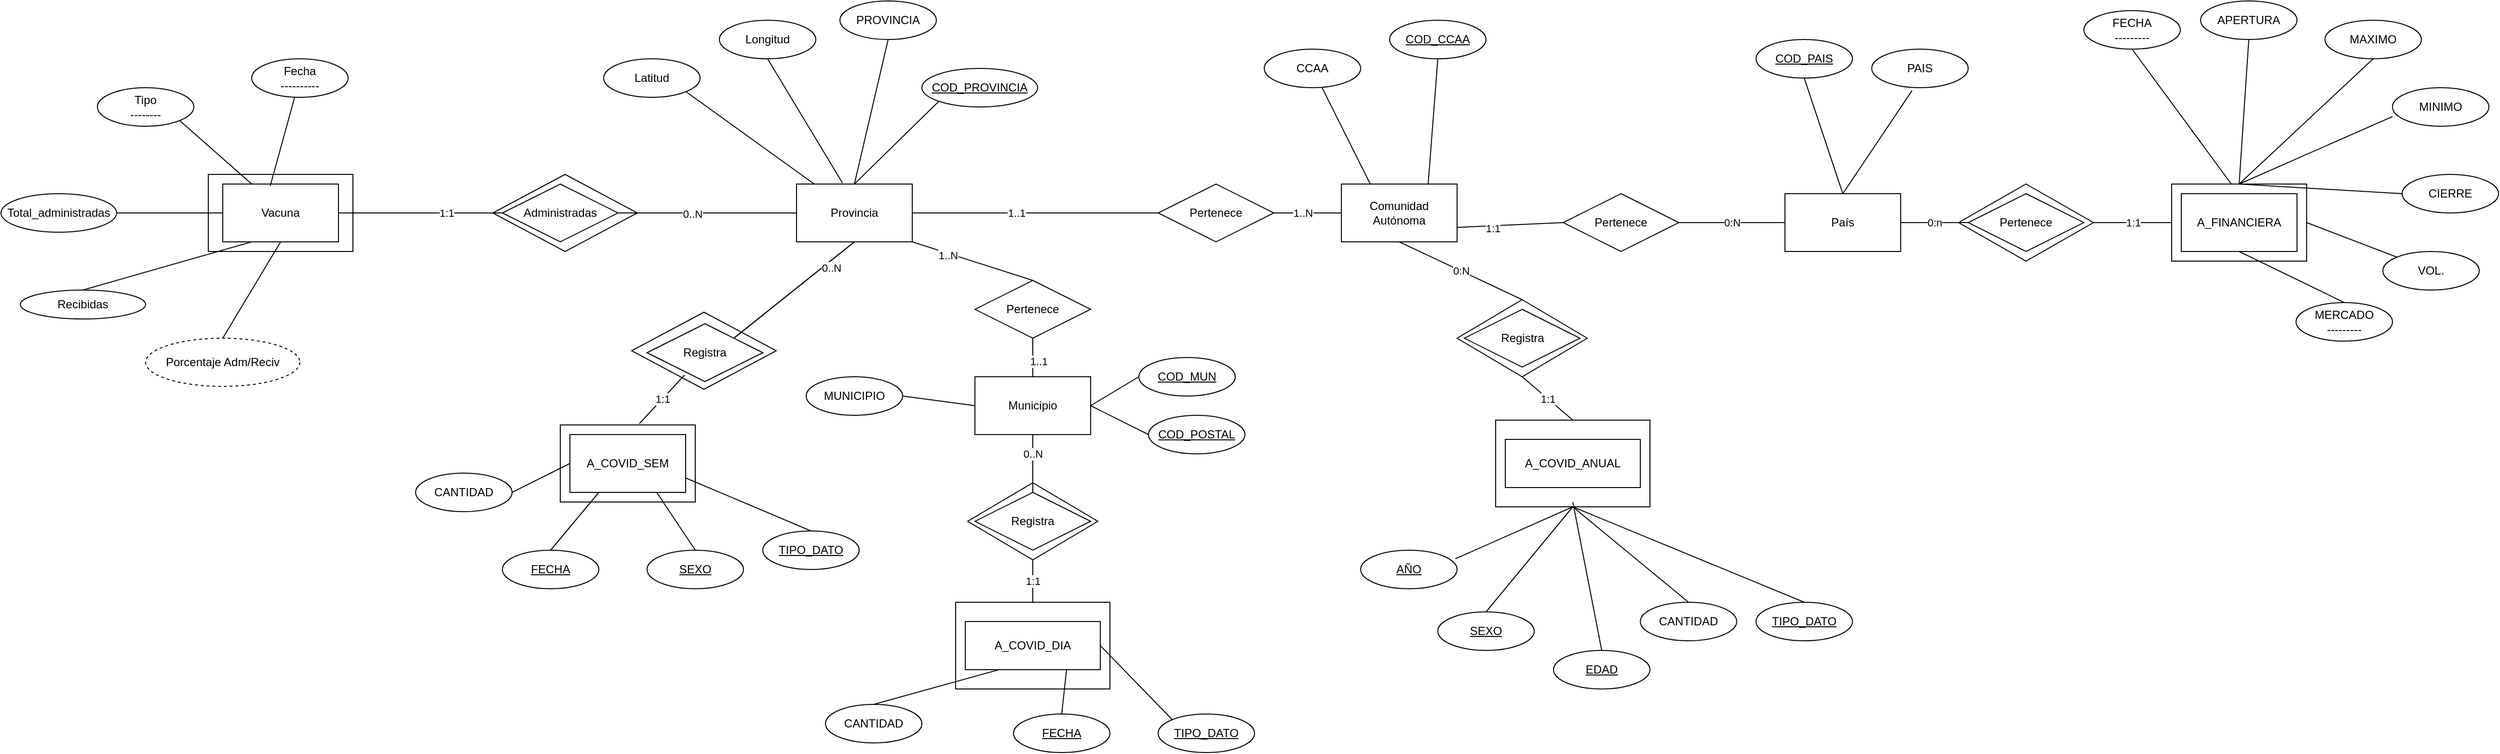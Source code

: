<mxfile version="20.1.1" type="github">
  <diagram id="R2lEEEUBdFMjLlhIrx00" name="Page-1">
    <mxGraphModel dx="31673" dy="867" grid="1" gridSize="10" guides="1" tooltips="1" connect="1" arrows="1" fold="1" page="1" pageScale="1" pageWidth="30000" pageHeight="30000" math="0" shadow="0" extFonts="Permanent Marker^https://fonts.googleapis.com/css?family=Permanent+Marker">
      <root>
        <mxCell id="0" />
        <mxCell id="1" parent="0" />
        <mxCell id="WC3nb_fLQRRQX0mhQ0Qm-45" value="" style="rhombus;whiteSpace=wrap;html=1;" parent="1" vertex="1">
          <mxGeometry x="-6" y="523" width="150" height="80" as="geometry" />
        </mxCell>
        <mxCell id="WC3nb_fLQRRQX0mhQ0Qm-42" value="" style="rhombus;whiteSpace=wrap;html=1;" parent="1" vertex="1">
          <mxGeometry x="342.5" y="700" width="135" height="80" as="geometry" />
        </mxCell>
        <mxCell id="WC3nb_fLQRRQX0mhQ0Qm-32" value="" style="rounded=0;whiteSpace=wrap;html=1;" parent="1" vertex="1">
          <mxGeometry x="-80" y="640" width="140" height="80" as="geometry" />
        </mxCell>
        <mxCell id="WC3nb_fLQRRQX0mhQ0Qm-19" value="" style="rhombus;whiteSpace=wrap;html=1;" parent="1" vertex="1">
          <mxGeometry x="1370" y="390" width="140" height="80" as="geometry" />
        </mxCell>
        <mxCell id="WC3nb_fLQRRQX0mhQ0Qm-12" value="" style="rhombus;whiteSpace=wrap;html=1;" parent="1" vertex="1">
          <mxGeometry x="-150" y="380" width="150" height="80" as="geometry" />
        </mxCell>
        <mxCell id="WC3nb_fLQRRQX0mhQ0Qm-1" value="" style="rounded=0;whiteSpace=wrap;html=1;" parent="1" vertex="1">
          <mxGeometry x="-445" y="380" width="150" height="80" as="geometry" />
        </mxCell>
        <mxCell id="w57yHe_7JFrNomqTNShA-3" style="rounded=0;orthogonalLoop=1;jettySize=auto;html=1;exitX=0.5;exitY=1;exitDx=0;exitDy=0;entryX=1;entryY=0;entryDx=0;entryDy=0;endArrow=none;endFill=0;" parent="1" source="OdBqMyks01wx5SP8Kabh-1" target="w57yHe_7JFrNomqTNShA-2" edge="1">
          <mxGeometry relative="1" as="geometry" />
        </mxCell>
        <mxCell id="w57yHe_7JFrNomqTNShA-5" value="0..N" style="edgeLabel;html=1;align=center;verticalAlign=middle;resizable=0;points=[];" parent="w57yHe_7JFrNomqTNShA-3" vertex="1" connectable="0">
          <mxGeometry x="-0.6" y="-2" relative="1" as="geometry">
            <mxPoint x="2" y="8" as="offset" />
          </mxGeometry>
        </mxCell>
        <mxCell id="OdBqMyks01wx5SP8Kabh-1" value="Provincia" style="rounded=0;whiteSpace=wrap;html=1;" parent="1" vertex="1">
          <mxGeometry x="165" y="390" width="120" height="60" as="geometry" />
        </mxCell>
        <mxCell id="OdBqMyks01wx5SP8Kabh-2" value="Pertenece" style="rhombus;whiteSpace=wrap;html=1;" parent="1" vertex="1">
          <mxGeometry x="540" y="390" width="120" height="60" as="geometry" />
        </mxCell>
        <mxCell id="OdBqMyks01wx5SP8Kabh-3" value="Comunidad Autónoma" style="rounded=0;whiteSpace=wrap;html=1;" parent="1" vertex="1">
          <mxGeometry x="730" y="390" width="120" height="60" as="geometry" />
        </mxCell>
        <mxCell id="OdBqMyks01wx5SP8Kabh-4" value="PROVINCIA" style="ellipse;whiteSpace=wrap;html=1;" parent="1" vertex="1">
          <mxGeometry x="210" y="200" width="100" height="40" as="geometry" />
        </mxCell>
        <mxCell id="OdBqMyks01wx5SP8Kabh-5" value="&lt;u&gt;COD_PROVINCIA&lt;/u&gt;" style="ellipse;whiteSpace=wrap;html=1;" parent="1" vertex="1">
          <mxGeometry x="295" y="270" width="120" height="40" as="geometry" />
        </mxCell>
        <mxCell id="OdBqMyks01wx5SP8Kabh-6" value="" style="endArrow=none;html=1;rounded=0;entryX=0;entryY=1;entryDx=0;entryDy=0;exitX=0.5;exitY=0;exitDx=0;exitDy=0;" parent="1" source="OdBqMyks01wx5SP8Kabh-1" target="OdBqMyks01wx5SP8Kabh-5" edge="1">
          <mxGeometry width="50" height="50" relative="1" as="geometry">
            <mxPoint x="405" y="530" as="sourcePoint" />
            <mxPoint x="455" y="480" as="targetPoint" />
          </mxGeometry>
        </mxCell>
        <mxCell id="OdBqMyks01wx5SP8Kabh-8" value="" style="endArrow=none;html=1;rounded=0;entryX=0.5;entryY=1;entryDx=0;entryDy=0;exitX=0.5;exitY=0;exitDx=0;exitDy=0;" parent="1" source="OdBqMyks01wx5SP8Kabh-1" target="OdBqMyks01wx5SP8Kabh-4" edge="1">
          <mxGeometry width="50" height="50" relative="1" as="geometry">
            <mxPoint x="405" y="530" as="sourcePoint" />
            <mxPoint x="455" y="480" as="targetPoint" />
          </mxGeometry>
        </mxCell>
        <mxCell id="OdBqMyks01wx5SP8Kabh-9" value="CCAA" style="ellipse;whiteSpace=wrap;html=1;" parent="1" vertex="1">
          <mxGeometry x="650" y="250" width="100" height="40" as="geometry" />
        </mxCell>
        <mxCell id="OdBqMyks01wx5SP8Kabh-10" value="&lt;u&gt;COD_CCAA&lt;/u&gt;" style="ellipse;whiteSpace=wrap;html=1;" parent="1" vertex="1">
          <mxGeometry x="780" y="220" width="100" height="40" as="geometry" />
        </mxCell>
        <mxCell id="OdBqMyks01wx5SP8Kabh-11" value="" style="endArrow=none;html=1;rounded=0;exitX=0.25;exitY=0;exitDx=0;exitDy=0;" parent="1" source="OdBqMyks01wx5SP8Kabh-3" target="OdBqMyks01wx5SP8Kabh-9" edge="1">
          <mxGeometry width="50" height="50" relative="1" as="geometry">
            <mxPoint x="670" y="380" as="sourcePoint" />
            <mxPoint x="720" y="330" as="targetPoint" />
          </mxGeometry>
        </mxCell>
        <mxCell id="OdBqMyks01wx5SP8Kabh-12" value="" style="endArrow=none;html=1;rounded=0;entryX=0.5;entryY=1;entryDx=0;entryDy=0;exitX=0.75;exitY=0;exitDx=0;exitDy=0;" parent="1" source="OdBqMyks01wx5SP8Kabh-3" target="OdBqMyks01wx5SP8Kabh-10" edge="1">
          <mxGeometry width="50" height="50" relative="1" as="geometry">
            <mxPoint x="870" y="400" as="sourcePoint" />
            <mxPoint x="920" y="350" as="targetPoint" />
          </mxGeometry>
        </mxCell>
        <mxCell id="OdBqMyks01wx5SP8Kabh-20" value="" style="endArrow=none;html=1;rounded=0;strokeColor=default;exitX=1;exitY=0.5;exitDx=0;exitDy=0;entryX=0;entryY=0.5;entryDx=0;entryDy=0;" parent="1" source="OdBqMyks01wx5SP8Kabh-1" target="OdBqMyks01wx5SP8Kabh-2" edge="1">
          <mxGeometry width="50" height="50" relative="1" as="geometry">
            <mxPoint x="275" y="450" as="sourcePoint" />
            <mxPoint x="345.0" y="420.0" as="targetPoint" />
          </mxGeometry>
        </mxCell>
        <mxCell id="OdBqMyks01wx5SP8Kabh-22" value="1..1" style="edgeLabel;html=1;align=center;verticalAlign=middle;resizable=0;points=[];" parent="OdBqMyks01wx5SP8Kabh-20" vertex="1" connectable="0">
          <mxGeometry x="-0.2" relative="1" as="geometry">
            <mxPoint x="6" as="offset" />
          </mxGeometry>
        </mxCell>
        <mxCell id="OdBqMyks01wx5SP8Kabh-21" value="" style="endArrow=none;html=1;rounded=0;strokeColor=default;exitX=1;exitY=0.5;exitDx=0;exitDy=0;entryX=0;entryY=0.5;entryDx=0;entryDy=0;" parent="1" source="OdBqMyks01wx5SP8Kabh-2" target="OdBqMyks01wx5SP8Kabh-3" edge="1">
          <mxGeometry width="50" height="50" relative="1" as="geometry">
            <mxPoint x="670" y="419.5" as="sourcePoint" />
            <mxPoint x="770" y="419.5" as="targetPoint" />
          </mxGeometry>
        </mxCell>
        <mxCell id="OdBqMyks01wx5SP8Kabh-23" value="1..N" style="edgeLabel;html=1;align=center;verticalAlign=middle;resizable=0;points=[];" parent="OdBqMyks01wx5SP8Kabh-21" vertex="1" connectable="0">
          <mxGeometry x="0.214" y="-1" relative="1" as="geometry">
            <mxPoint x="-13" y="-1" as="offset" />
          </mxGeometry>
        </mxCell>
        <mxCell id="OdBqMyks01wx5SP8Kabh-24" value="Vacuna" style="rounded=0;whiteSpace=wrap;html=1;" parent="1" vertex="1">
          <mxGeometry x="-430" y="390" width="120" height="60" as="geometry" />
        </mxCell>
        <mxCell id="OdBqMyks01wx5SP8Kabh-25" value="Tipo&lt;br&gt;--------" style="ellipse;whiteSpace=wrap;html=1;" parent="1" vertex="1">
          <mxGeometry x="-560" y="290" width="100" height="40" as="geometry" />
        </mxCell>
        <mxCell id="OdBqMyks01wx5SP8Kabh-26" value="" style="endArrow=none;html=1;rounded=0;strokeColor=default;entryX=0.25;entryY=0;entryDx=0;entryDy=0;exitX=1;exitY=1;exitDx=0;exitDy=0;" parent="1" source="OdBqMyks01wx5SP8Kabh-25" target="OdBqMyks01wx5SP8Kabh-24" edge="1">
          <mxGeometry width="50" height="50" relative="1" as="geometry">
            <mxPoint x="-710" y="490" as="sourcePoint" />
            <mxPoint x="-660" y="440" as="targetPoint" />
          </mxGeometry>
        </mxCell>
        <mxCell id="OdBqMyks01wx5SP8Kabh-27" value="Total_administradas" style="ellipse;whiteSpace=wrap;html=1;" parent="1" vertex="1">
          <mxGeometry x="-660" y="400" width="120" height="40" as="geometry" />
        </mxCell>
        <mxCell id="OdBqMyks01wx5SP8Kabh-28" value="" style="endArrow=none;html=1;rounded=0;strokeColor=default;entryX=0;entryY=0.5;entryDx=0;entryDy=0;exitX=1;exitY=0.5;exitDx=0;exitDy=0;" parent="1" source="OdBqMyks01wx5SP8Kabh-27" target="OdBqMyks01wx5SP8Kabh-24" edge="1">
          <mxGeometry width="50" height="50" relative="1" as="geometry">
            <mxPoint x="-560" y="510" as="sourcePoint" />
            <mxPoint x="-460" y="460" as="targetPoint" />
          </mxGeometry>
        </mxCell>
        <mxCell id="OdBqMyks01wx5SP8Kabh-29" value="Recibidas" style="ellipse;whiteSpace=wrap;html=1;" parent="1" vertex="1">
          <mxGeometry x="-640" y="500" width="130" height="30" as="geometry" />
        </mxCell>
        <mxCell id="OdBqMyks01wx5SP8Kabh-30" value="" style="endArrow=none;html=1;rounded=0;strokeColor=default;entryX=0.25;entryY=1;entryDx=0;entryDy=0;exitX=0.5;exitY=0;exitDx=0;exitDy=0;" parent="1" source="OdBqMyks01wx5SP8Kabh-29" target="OdBqMyks01wx5SP8Kabh-24" edge="1">
          <mxGeometry width="50" height="50" relative="1" as="geometry">
            <mxPoint x="-650" y="540" as="sourcePoint" />
            <mxPoint x="-570" y="450" as="targetPoint" />
          </mxGeometry>
        </mxCell>
        <mxCell id="OdBqMyks01wx5SP8Kabh-31" value="Porcentaje Adm/Reciv" style="ellipse;whiteSpace=wrap;html=1;dashed=1;" parent="1" vertex="1">
          <mxGeometry x="-510" y="550" width="160" height="50" as="geometry" />
        </mxCell>
        <mxCell id="OdBqMyks01wx5SP8Kabh-32" value="" style="endArrow=none;html=1;rounded=0;strokeColor=default;exitX=0.5;exitY=0;exitDx=0;exitDy=0;entryX=0.5;entryY=1;entryDx=0;entryDy=0;" parent="1" source="OdBqMyks01wx5SP8Kabh-31" target="OdBqMyks01wx5SP8Kabh-24" edge="1">
          <mxGeometry width="50" height="50" relative="1" as="geometry">
            <mxPoint x="-420" y="570" as="sourcePoint" />
            <mxPoint x="-440" y="450" as="targetPoint" />
          </mxGeometry>
        </mxCell>
        <mxCell id="OdBqMyks01wx5SP8Kabh-33" value="Administradas" style="rhombus;whiteSpace=wrap;html=1;" parent="1" vertex="1">
          <mxGeometry x="-140" y="390" width="120" height="60" as="geometry" />
        </mxCell>
        <mxCell id="OdBqMyks01wx5SP8Kabh-34" value="" style="endArrow=none;html=1;rounded=0;entryX=0;entryY=0.5;entryDx=0;entryDy=0;exitX=1;exitY=0.5;exitDx=0;exitDy=0;" parent="1" source="OdBqMyks01wx5SP8Kabh-33" target="OdBqMyks01wx5SP8Kabh-1" edge="1">
          <mxGeometry width="50" height="50" relative="1" as="geometry">
            <mxPoint x="244.64" y="550.86" as="sourcePoint" />
            <mxPoint x="210" y="420" as="targetPoint" />
          </mxGeometry>
        </mxCell>
        <mxCell id="OdBqMyks01wx5SP8Kabh-36" value="0..N" style="edgeLabel;html=1;align=center;verticalAlign=middle;resizable=0;points=[];" parent="OdBqMyks01wx5SP8Kabh-34" vertex="1" connectable="0">
          <mxGeometry x="0.25" y="-1" relative="1" as="geometry">
            <mxPoint x="-39" as="offset" />
          </mxGeometry>
        </mxCell>
        <mxCell id="OdBqMyks01wx5SP8Kabh-35" value="" style="endArrow=none;html=1;rounded=0;entryX=0;entryY=0.5;entryDx=0;entryDy=0;exitX=1;exitY=0.5;exitDx=0;exitDy=0;" parent="1" source="OdBqMyks01wx5SP8Kabh-24" target="OdBqMyks01wx5SP8Kabh-33" edge="1">
          <mxGeometry width="50" height="50" relative="1" as="geometry">
            <mxPoint x="-320" y="520" as="sourcePoint" />
            <mxPoint x="-240" y="450" as="targetPoint" />
          </mxGeometry>
        </mxCell>
        <mxCell id="OdBqMyks01wx5SP8Kabh-37" value="1:1" style="edgeLabel;html=1;align=center;verticalAlign=middle;resizable=0;points=[];" parent="OdBqMyks01wx5SP8Kabh-35" vertex="1" connectable="0">
          <mxGeometry x="-0.4" y="-2" relative="1" as="geometry">
            <mxPoint x="61" y="-2" as="offset" />
          </mxGeometry>
        </mxCell>
        <mxCell id="OdBqMyks01wx5SP8Kabh-38" value="A_COVID_SEM" style="rounded=0;whiteSpace=wrap;html=1;" parent="1" vertex="1">
          <mxGeometry x="-70" y="650" width="120" height="60" as="geometry" />
        </mxCell>
        <mxCell id="OdBqMyks01wx5SP8Kabh-42" value="Municipio" style="rounded=0;whiteSpace=wrap;html=1;" parent="1" vertex="1">
          <mxGeometry x="350" y="590" width="120" height="60" as="geometry" />
        </mxCell>
        <mxCell id="gEgQZ8Mi7P1Ni1HAnaji-2" value="&lt;u&gt;SEXO&lt;/u&gt;" style="ellipse;whiteSpace=wrap;html=1;" parent="1" vertex="1">
          <mxGeometry x="10" y="770" width="100" height="40" as="geometry" />
        </mxCell>
        <mxCell id="gEgQZ8Mi7P1Ni1HAnaji-5" value="" style="endArrow=none;html=1;rounded=0;entryX=0.5;entryY=0;entryDx=0;entryDy=0;exitX=0.75;exitY=1;exitDx=0;exitDy=0;" parent="1" source="OdBqMyks01wx5SP8Kabh-38" target="gEgQZ8Mi7P1Ni1HAnaji-2" edge="1">
          <mxGeometry width="50" height="50" relative="1" as="geometry">
            <mxPoint x="-75.0" y="725.0" as="sourcePoint" />
            <mxPoint x="5.0" y="625" as="targetPoint" />
          </mxGeometry>
        </mxCell>
        <mxCell id="gEgQZ8Mi7P1Ni1HAnaji-6" value="&lt;u&gt;FECHA&lt;/u&gt;" style="ellipse;whiteSpace=wrap;html=1;" parent="1" vertex="1">
          <mxGeometry x="-140" y="770" width="100" height="40" as="geometry" />
        </mxCell>
        <mxCell id="gEgQZ8Mi7P1Ni1HAnaji-7" value="" style="endArrow=none;html=1;rounded=0;entryX=0.5;entryY=0;entryDx=0;entryDy=0;exitX=0.25;exitY=1;exitDx=0;exitDy=0;" parent="1" source="OdBqMyks01wx5SP8Kabh-38" target="gEgQZ8Mi7P1Ni1HAnaji-6" edge="1">
          <mxGeometry width="50" height="50" relative="1" as="geometry">
            <mxPoint x="-5.0" y="825.0" as="sourcePoint" />
            <mxPoint x="99.854" y="875.774" as="targetPoint" />
          </mxGeometry>
        </mxCell>
        <mxCell id="gEgQZ8Mi7P1Ni1HAnaji-8" value="Latitud" style="ellipse;whiteSpace=wrap;html=1;" parent="1" vertex="1">
          <mxGeometry x="-35" y="260" width="100" height="40" as="geometry" />
        </mxCell>
        <mxCell id="gEgQZ8Mi7P1Ni1HAnaji-10" value="Longitud" style="ellipse;whiteSpace=wrap;html=1;" parent="1" vertex="1">
          <mxGeometry x="85" y="220" width="100" height="40" as="geometry" />
        </mxCell>
        <mxCell id="gEgQZ8Mi7P1Ni1HAnaji-11" value="" style="endArrow=none;html=1;rounded=0;entryX=0.5;entryY=1;entryDx=0;entryDy=0;exitX=0.397;exitY=-0.018;exitDx=0;exitDy=0;exitPerimeter=0;" parent="1" source="OdBqMyks01wx5SP8Kabh-1" target="gEgQZ8Mi7P1Ni1HAnaji-10" edge="1">
          <mxGeometry width="50" height="50" relative="1" as="geometry">
            <mxPoint x="235.0" y="400.0" as="sourcePoint" />
            <mxPoint x="359.854" y="344.226" as="targetPoint" />
          </mxGeometry>
        </mxCell>
        <mxCell id="gEgQZ8Mi7P1Ni1HAnaji-12" value="" style="endArrow=none;html=1;rounded=0;entryX=1;entryY=1;entryDx=0;entryDy=0;" parent="1" source="OdBqMyks01wx5SP8Kabh-1" target="gEgQZ8Mi7P1Ni1HAnaji-8" edge="1">
          <mxGeometry width="50" height="50" relative="1" as="geometry">
            <mxPoint x="245.0" y="410.0" as="sourcePoint" />
            <mxPoint x="369.854" y="354.226" as="targetPoint" />
          </mxGeometry>
        </mxCell>
        <mxCell id="w57yHe_7JFrNomqTNShA-2" value="Registra" style="rhombus;whiteSpace=wrap;html=1;" parent="1" vertex="1">
          <mxGeometry x="10" y="535" width="120" height="60" as="geometry" />
        </mxCell>
        <mxCell id="w57yHe_7JFrNomqTNShA-12" value="PAIS" style="ellipse;whiteSpace=wrap;html=1;" parent="1" vertex="1">
          <mxGeometry x="1280" y="250" width="100" height="40" as="geometry" />
        </mxCell>
        <mxCell id="w57yHe_7JFrNomqTNShA-19" value="" style="endArrow=none;html=1;rounded=0;entryX=0.5;entryY=0;entryDx=0;entryDy=0;exitX=0.418;exitY=1.074;exitDx=0;exitDy=0;exitPerimeter=0;" parent="1" source="w57yHe_7JFrNomqTNShA-12" target="WC3nb_fLQRRQX0mhQ0Qm-4" edge="1">
          <mxGeometry width="50" height="50" relative="1" as="geometry">
            <mxPoint x="1320" y="345" as="sourcePoint" />
            <mxPoint x="1470" y="370" as="targetPoint" />
          </mxGeometry>
        </mxCell>
        <mxCell id="w57yHe_7JFrNomqTNShA-23" value="&lt;u&gt;COD_PAIS&lt;/u&gt;" style="ellipse;whiteSpace=wrap;html=1;" parent="1" vertex="1">
          <mxGeometry x="1160" y="240" width="100" height="40" as="geometry" />
        </mxCell>
        <mxCell id="w57yHe_7JFrNomqTNShA-24" value="" style="endArrow=none;html=1;rounded=0;entryX=0.5;entryY=0;entryDx=0;entryDy=0;exitX=0.5;exitY=1;exitDx=0;exitDy=0;" parent="1" source="w57yHe_7JFrNomqTNShA-23" target="WC3nb_fLQRRQX0mhQ0Qm-4" edge="1">
          <mxGeometry width="50" height="50" relative="1" as="geometry">
            <mxPoint x="1050" y="280" as="sourcePoint" />
            <mxPoint x="1420" y="195" as="targetPoint" />
          </mxGeometry>
        </mxCell>
        <mxCell id="w57yHe_7JFrNomqTNShA-28" value="" style="endArrow=none;html=1;rounded=0;exitX=0.448;exitY=0.014;exitDx=0;exitDy=0;entryX=0.5;entryY=1;entryDx=0;entryDy=0;exitPerimeter=0;" parent="1" source="WC3nb_fLQRRQX0mhQ0Qm-11" target="WC3nb_fLQRRQX0mhQ0Qm-20" edge="1">
          <mxGeometry width="50" height="50" relative="1" as="geometry">
            <mxPoint x="1670" y="280" as="sourcePoint" />
            <mxPoint x="1550" y="260" as="targetPoint" />
          </mxGeometry>
        </mxCell>
        <mxCell id="w57yHe_7JFrNomqTNShA-32" value="Pertenece" style="rhombus;whiteSpace=wrap;html=1;" parent="1" vertex="1">
          <mxGeometry x="350" y="490" width="120" height="60" as="geometry" />
        </mxCell>
        <mxCell id="w57yHe_7JFrNomqTNShA-34" value="" style="endArrow=none;html=1;rounded=0;strokeColor=default;exitX=0.5;exitY=0;exitDx=0;exitDy=0;entryX=0.5;entryY=1;entryDx=0;entryDy=0;" parent="1" source="OdBqMyks01wx5SP8Kabh-42" target="w57yHe_7JFrNomqTNShA-32" edge="1">
          <mxGeometry width="50" height="50" relative="1" as="geometry">
            <mxPoint x="232.5" y="520" as="sourcePoint" />
            <mxPoint x="292.5" y="520.0" as="targetPoint" />
          </mxGeometry>
        </mxCell>
        <mxCell id="w57yHe_7JFrNomqTNShA-35" value="1..1" style="edgeLabel;html=1;align=center;verticalAlign=middle;resizable=0;points=[];" parent="w57yHe_7JFrNomqTNShA-34" vertex="1" connectable="0">
          <mxGeometry x="-0.2" relative="1" as="geometry">
            <mxPoint x="6" as="offset" />
          </mxGeometry>
        </mxCell>
        <mxCell id="w57yHe_7JFrNomqTNShA-36" value="" style="endArrow=none;html=1;rounded=0;strokeColor=default;exitX=0.5;exitY=0;exitDx=0;exitDy=0;entryX=1;entryY=1;entryDx=0;entryDy=0;" parent="1" source="w57yHe_7JFrNomqTNShA-32" target="OdBqMyks01wx5SP8Kabh-1" edge="1">
          <mxGeometry width="50" height="50" relative="1" as="geometry">
            <mxPoint x="617.5" y="519.5" as="sourcePoint" />
            <mxPoint x="677.5" y="520" as="targetPoint" />
          </mxGeometry>
        </mxCell>
        <mxCell id="w57yHe_7JFrNomqTNShA-37" value="1..N" style="edgeLabel;html=1;align=center;verticalAlign=middle;resizable=0;points=[];" parent="w57yHe_7JFrNomqTNShA-36" vertex="1" connectable="0">
          <mxGeometry x="0.214" y="-1" relative="1" as="geometry">
            <mxPoint x="-13" y="-1" as="offset" />
          </mxGeometry>
        </mxCell>
        <mxCell id="w57yHe_7JFrNomqTNShA-39" value="&lt;u&gt;FECHA&lt;/u&gt;" style="ellipse;whiteSpace=wrap;html=1;" parent="1" vertex="1">
          <mxGeometry x="390" y="940" width="100" height="40" as="geometry" />
        </mxCell>
        <mxCell id="w57yHe_7JFrNomqTNShA-41" value="CANTIDAD" style="ellipse;whiteSpace=wrap;html=1;" parent="1" vertex="1">
          <mxGeometry x="195" y="930" width="100" height="40" as="geometry" />
        </mxCell>
        <mxCell id="w57yHe_7JFrNomqTNShA-45" style="rounded=0;orthogonalLoop=1;jettySize=auto;html=1;exitX=0.5;exitY=1;exitDx=0;exitDy=0;entryX=1;entryY=0;entryDx=0;entryDy=0;endArrow=none;endFill=0;" parent="1" target="w57yHe_7JFrNomqTNShA-47" edge="1">
          <mxGeometry relative="1" as="geometry">
            <mxPoint x="225" y="450" as="sourcePoint" />
          </mxGeometry>
        </mxCell>
        <mxCell id="w57yHe_7JFrNomqTNShA-46" value="0..N" style="edgeLabel;html=1;align=center;verticalAlign=middle;resizable=0;points=[];" parent="w57yHe_7JFrNomqTNShA-45" vertex="1" connectable="0">
          <mxGeometry x="-0.6" y="-2" relative="1" as="geometry">
            <mxPoint x="2" y="8" as="offset" />
          </mxGeometry>
        </mxCell>
        <mxCell id="w57yHe_7JFrNomqTNShA-47" value="Registra" style="rhombus;whiteSpace=wrap;html=1;" parent="1" vertex="1">
          <mxGeometry x="10" y="535" width="120" height="60" as="geometry" />
        </mxCell>
        <mxCell id="w57yHe_7JFrNomqTNShA-53" style="rounded=0;orthogonalLoop=1;jettySize=auto;html=1;exitX=0.5;exitY=1;exitDx=0;exitDy=0;entryX=0.5;entryY=0;entryDx=0;entryDy=0;endArrow=none;endFill=0;" parent="1" source="OdBqMyks01wx5SP8Kabh-42" target="w57yHe_7JFrNomqTNShA-55" edge="1">
          <mxGeometry relative="1" as="geometry">
            <mxPoint x="855" y="680" as="sourcePoint" />
          </mxGeometry>
        </mxCell>
        <mxCell id="w57yHe_7JFrNomqTNShA-54" value="0..N" style="edgeLabel;html=1;align=center;verticalAlign=middle;resizable=0;points=[];" parent="w57yHe_7JFrNomqTNShA-53" vertex="1" connectable="0">
          <mxGeometry x="-0.6" y="-2" relative="1" as="geometry">
            <mxPoint x="2" y="8" as="offset" />
          </mxGeometry>
        </mxCell>
        <mxCell id="w57yHe_7JFrNomqTNShA-55" value="Registra" style="rhombus;whiteSpace=wrap;html=1;" parent="1" vertex="1">
          <mxGeometry x="350" y="710" width="120" height="60" as="geometry" />
        </mxCell>
        <mxCell id="w57yHe_7JFrNomqTNShA-60" value="" style="endArrow=none;html=1;rounded=0;entryX=0.5;entryY=0;entryDx=0;entryDy=0;exitX=0;exitY=0.75;exitDx=0;exitDy=0;exitPerimeter=0;entryPerimeter=0;" parent="1" source="WC3nb_fLQRRQX0mhQ0Qm-23" target="WC3nb_fLQRRQX0mhQ0Qm-11" edge="1">
          <mxGeometry width="50" height="50" relative="1" as="geometry">
            <mxPoint x="1820" y="310" as="sourcePoint" />
            <mxPoint x="1740" y="360" as="targetPoint" />
          </mxGeometry>
        </mxCell>
        <mxCell id="w57yHe_7JFrNomqTNShA-61" value="" style="endArrow=none;html=1;rounded=0;entryX=0.5;entryY=0;entryDx=0;entryDy=0;exitX=0.5;exitY=1;exitDx=0;exitDy=0;" parent="1" source="WC3nb_fLQRRQX0mhQ0Qm-22" target="WC3nb_fLQRRQX0mhQ0Qm-11" edge="1">
          <mxGeometry width="50" height="50" relative="1" as="geometry">
            <mxPoint x="1710" y="280" as="sourcePoint" />
            <mxPoint x="1710" y="340" as="targetPoint" />
          </mxGeometry>
        </mxCell>
        <mxCell id="w57yHe_7JFrNomqTNShA-63" value="" style="endArrow=none;html=1;rounded=0;entryX=0.5;entryY=1;entryDx=0;entryDy=0;exitX=0.5;exitY=0;exitDx=0;exitDy=0;" parent="1" source="WC3nb_fLQRRQX0mhQ0Qm-11" target="WC3nb_fLQRRQX0mhQ0Qm-21" edge="1">
          <mxGeometry width="50" height="50" relative="1" as="geometry">
            <mxPoint x="1750" y="540" as="sourcePoint" />
            <mxPoint x="1640" y="465" as="targetPoint" />
          </mxGeometry>
        </mxCell>
        <mxCell id="w57yHe_7JFrNomqTNShA-72" value="" style="endArrow=none;html=1;rounded=0;exitX=1;exitY=0.75;exitDx=0;exitDy=0;entryX=0;entryY=0.5;entryDx=0;entryDy=0;" parent="1" source="OdBqMyks01wx5SP8Kabh-3" target="WC3nb_fLQRRQX0mhQ0Qm-7" edge="1">
          <mxGeometry width="50" height="50" relative="1" as="geometry">
            <mxPoint x="780" y="710" as="sourcePoint" />
            <mxPoint x="970" y="440" as="targetPoint" />
          </mxGeometry>
        </mxCell>
        <mxCell id="w57yHe_7JFrNomqTNShA-75" value="1:1" style="edgeLabel;html=1;align=center;verticalAlign=middle;resizable=0;points=[];" parent="w57yHe_7JFrNomqTNShA-72" vertex="1" connectable="0">
          <mxGeometry x="-0.339" y="-2" relative="1" as="geometry">
            <mxPoint as="offset" />
          </mxGeometry>
        </mxCell>
        <mxCell id="w57yHe_7JFrNomqTNShA-73" value="0:N" style="endArrow=none;html=1;rounded=0;entryX=1;entryY=0.5;entryDx=0;entryDy=0;exitX=0;exitY=0.5;exitDx=0;exitDy=0;" parent="1" source="WC3nb_fLQRRQX0mhQ0Qm-4" target="WC3nb_fLQRRQX0mhQ0Qm-7" edge="1">
          <mxGeometry width="50" height="50" relative="1" as="geometry">
            <mxPoint x="1170" y="485" as="sourcePoint" />
            <mxPoint x="1040" y="430" as="targetPoint" />
          </mxGeometry>
        </mxCell>
        <mxCell id="w57yHe_7JFrNomqTNShA-79" value="Fecha&lt;br&gt;----------" style="ellipse;whiteSpace=wrap;html=1;" parent="1" vertex="1">
          <mxGeometry x="-400" y="260" width="100" height="40" as="geometry" />
        </mxCell>
        <mxCell id="w57yHe_7JFrNomqTNShA-80" value="" style="endArrow=none;html=1;rounded=0;exitX=0.41;exitY=0.033;exitDx=0;exitDy=0;exitPerimeter=0;" parent="1" source="OdBqMyks01wx5SP8Kabh-24" target="w57yHe_7JFrNomqTNShA-79" edge="1">
          <mxGeometry width="50" height="50" relative="1" as="geometry">
            <mxPoint x="-80" y="245" as="sourcePoint" />
            <mxPoint x="232.574" y="-5.858" as="targetPoint" />
          </mxGeometry>
        </mxCell>
        <mxCell id="WC3nb_fLQRRQX0mhQ0Qm-4" value="País" style="rounded=0;whiteSpace=wrap;html=1;" parent="1" vertex="1">
          <mxGeometry x="1190" y="400" width="120" height="60" as="geometry" />
        </mxCell>
        <mxCell id="WC3nb_fLQRRQX0mhQ0Qm-7" value="Pertenece" style="rhombus;whiteSpace=wrap;html=1;" parent="1" vertex="1">
          <mxGeometry x="960" y="400" width="120" height="60" as="geometry" />
        </mxCell>
        <mxCell id="WC3nb_fLQRRQX0mhQ0Qm-15" value="Pertenece" style="rhombus;whiteSpace=wrap;html=1;" parent="1" vertex="1">
          <mxGeometry x="1380" y="400" width="120" height="60" as="geometry" />
        </mxCell>
        <mxCell id="WC3nb_fLQRRQX0mhQ0Qm-17" value="1:1" style="endArrow=none;html=1;rounded=0;entryX=0;entryY=0.5;entryDx=0;entryDy=0;exitX=1;exitY=0.5;exitDx=0;exitDy=0;" parent="1" source="WC3nb_fLQRRQX0mhQ0Qm-19" target="WC3nb_fLQRRQX0mhQ0Qm-11" edge="1">
          <mxGeometry width="50" height="50" relative="1" as="geometry">
            <mxPoint x="1500" y="370" as="sourcePoint" />
            <mxPoint x="1340" y="220" as="targetPoint" />
          </mxGeometry>
        </mxCell>
        <mxCell id="WC3nb_fLQRRQX0mhQ0Qm-18" value="0:n" style="endArrow=none;html=1;rounded=0;entryX=0;entryY=0.5;entryDx=0;entryDy=0;exitX=1;exitY=0.5;exitDx=0;exitDy=0;" parent="1" source="WC3nb_fLQRRQX0mhQ0Qm-4" target="WC3nb_fLQRRQX0mhQ0Qm-15" edge="1">
          <mxGeometry width="50" height="50" relative="1" as="geometry">
            <mxPoint x="1270" y="330" as="sourcePoint" />
            <mxPoint x="1320" y="280" as="targetPoint" />
          </mxGeometry>
        </mxCell>
        <mxCell id="WC3nb_fLQRRQX0mhQ0Qm-20" value="FECHA&lt;br&gt;---------" style="ellipse;whiteSpace=wrap;html=1;" parent="1" vertex="1">
          <mxGeometry x="1500" y="210" width="100" height="40" as="geometry" />
        </mxCell>
        <mxCell id="WC3nb_fLQRRQX0mhQ0Qm-21" value="APERTURA" style="ellipse;whiteSpace=wrap;html=1;" parent="1" vertex="1">
          <mxGeometry x="1621" y="200" width="100" height="40" as="geometry" />
        </mxCell>
        <mxCell id="WC3nb_fLQRRQX0mhQ0Qm-22" value="MAXIMO" style="ellipse;whiteSpace=wrap;html=1;" parent="1" vertex="1">
          <mxGeometry x="1750" y="220" width="100" height="40" as="geometry" />
        </mxCell>
        <mxCell id="WC3nb_fLQRRQX0mhQ0Qm-23" value="MINIMO" style="ellipse;whiteSpace=wrap;html=1;" parent="1" vertex="1">
          <mxGeometry x="1820" y="290" width="100" height="40" as="geometry" />
        </mxCell>
        <mxCell id="WC3nb_fLQRRQX0mhQ0Qm-24" value="CIERRE" style="ellipse;whiteSpace=wrap;html=1;" parent="1" vertex="1">
          <mxGeometry x="1830" y="380" width="100" height="40" as="geometry" />
        </mxCell>
        <mxCell id="WC3nb_fLQRRQX0mhQ0Qm-25" value="VOL." style="ellipse;whiteSpace=wrap;html=1;" parent="1" vertex="1">
          <mxGeometry x="1810" y="460" width="100" height="40" as="geometry" />
        </mxCell>
        <mxCell id="WC3nb_fLQRRQX0mhQ0Qm-26" value="" style="group" parent="1" vertex="1" connectable="0">
          <mxGeometry x="1591" y="390" width="140" height="80" as="geometry" />
        </mxCell>
        <mxCell id="WC3nb_fLQRRQX0mhQ0Qm-11" value="" style="rounded=0;whiteSpace=wrap;html=1;" parent="WC3nb_fLQRRQX0mhQ0Qm-26" vertex="1">
          <mxGeometry width="140" height="80" as="geometry" />
        </mxCell>
        <mxCell id="WC3nb_fLQRRQX0mhQ0Qm-10" value="A_FINANCIERA" style="rounded=0;whiteSpace=wrap;html=1;" parent="WC3nb_fLQRRQX0mhQ0Qm-26" vertex="1">
          <mxGeometry x="10" y="10" width="120" height="60" as="geometry" />
        </mxCell>
        <mxCell id="WC3nb_fLQRRQX0mhQ0Qm-27" value="" style="endArrow=none;html=1;rounded=0;entryX=0;entryY=0.5;entryDx=0;entryDy=0;exitX=0.5;exitY=0;exitDx=0;exitDy=0;" parent="1" source="WC3nb_fLQRRQX0mhQ0Qm-11" target="WC3nb_fLQRRQX0mhQ0Qm-24" edge="1">
          <mxGeometry width="50" height="50" relative="1" as="geometry">
            <mxPoint x="1760" y="570" as="sourcePoint" />
            <mxPoint x="1810" y="520" as="targetPoint" />
          </mxGeometry>
        </mxCell>
        <mxCell id="WC3nb_fLQRRQX0mhQ0Qm-28" value="" style="endArrow=none;html=1;rounded=0;entryX=0;entryY=0;entryDx=0;entryDy=0;exitX=1;exitY=0.5;exitDx=0;exitDy=0;" parent="1" source="WC3nb_fLQRRQX0mhQ0Qm-11" target="WC3nb_fLQRRQX0mhQ0Qm-25" edge="1">
          <mxGeometry width="50" height="50" relative="1" as="geometry">
            <mxPoint x="1480" y="420" as="sourcePoint" />
            <mxPoint x="1530" y="370" as="targetPoint" />
          </mxGeometry>
        </mxCell>
        <mxCell id="WC3nb_fLQRRQX0mhQ0Qm-29" value="CANTIDAD" style="ellipse;whiteSpace=wrap;html=1;" parent="1" vertex="1">
          <mxGeometry x="-230" y="690" width="100" height="40" as="geometry" />
        </mxCell>
        <mxCell id="WC3nb_fLQRRQX0mhQ0Qm-31" value="" style="endArrow=none;html=1;rounded=0;entryX=0;entryY=0.5;entryDx=0;entryDy=0;exitX=1;exitY=0.5;exitDx=0;exitDy=0;" parent="1" source="WC3nb_fLQRRQX0mhQ0Qm-29" target="OdBqMyks01wx5SP8Kabh-38" edge="1">
          <mxGeometry width="50" height="50" relative="1" as="geometry">
            <mxPoint x="-210" y="820" as="sourcePoint" />
            <mxPoint x="-160" y="770" as="targetPoint" />
          </mxGeometry>
        </mxCell>
        <mxCell id="WC3nb_fLQRRQX0mhQ0Qm-33" value="1:1" style="endArrow=none;html=1;rounded=0;entryX=0.325;entryY=0.885;entryDx=0;entryDy=0;entryPerimeter=0;exitX=0.586;exitY=-0.017;exitDx=0;exitDy=0;exitPerimeter=0;" parent="1" source="WC3nb_fLQRRQX0mhQ0Qm-32" target="w57yHe_7JFrNomqTNShA-47" edge="1">
          <mxGeometry width="50" height="50" relative="1" as="geometry">
            <mxPoint x="110" y="670" as="sourcePoint" />
            <mxPoint x="160" y="620" as="targetPoint" />
          </mxGeometry>
        </mxCell>
        <mxCell id="WC3nb_fLQRRQX0mhQ0Qm-34" value="&lt;u&gt;COD_MUN&lt;/u&gt;" style="ellipse;whiteSpace=wrap;html=1;" parent="1" vertex="1">
          <mxGeometry x="520" y="570" width="100" height="40" as="geometry" />
        </mxCell>
        <mxCell id="WC3nb_fLQRRQX0mhQ0Qm-36" value="&lt;u&gt;COD_POSTAL&lt;/u&gt;" style="ellipse;whiteSpace=wrap;html=1;" parent="1" vertex="1">
          <mxGeometry x="530" y="630" width="100" height="40" as="geometry" />
        </mxCell>
        <mxCell id="WC3nb_fLQRRQX0mhQ0Qm-37" value="MUNICIPIO" style="ellipse;whiteSpace=wrap;html=1;" parent="1" vertex="1">
          <mxGeometry x="175" y="590" width="100" height="40" as="geometry" />
        </mxCell>
        <mxCell id="WC3nb_fLQRRQX0mhQ0Qm-38" value="" style="endArrow=none;html=1;rounded=0;entryX=0;entryY=0.5;entryDx=0;entryDy=0;exitX=1;exitY=0.5;exitDx=0;exitDy=0;" parent="1" source="WC3nb_fLQRRQX0mhQ0Qm-37" target="OdBqMyks01wx5SP8Kabh-42" edge="1">
          <mxGeometry width="50" height="50" relative="1" as="geometry">
            <mxPoint x="130" y="750" as="sourcePoint" />
            <mxPoint x="180" y="700" as="targetPoint" />
          </mxGeometry>
        </mxCell>
        <mxCell id="WC3nb_fLQRRQX0mhQ0Qm-39" value="" style="endArrow=none;html=1;rounded=0;entryX=0;entryY=0.5;entryDx=0;entryDy=0;exitX=1;exitY=0.5;exitDx=0;exitDy=0;" parent="1" source="OdBqMyks01wx5SP8Kabh-42" target="WC3nb_fLQRRQX0mhQ0Qm-34" edge="1">
          <mxGeometry width="50" height="50" relative="1" as="geometry">
            <mxPoint x="130" y="750" as="sourcePoint" />
            <mxPoint x="180" y="700" as="targetPoint" />
          </mxGeometry>
        </mxCell>
        <mxCell id="WC3nb_fLQRRQX0mhQ0Qm-40" value="" style="endArrow=none;html=1;rounded=0;entryX=0;entryY=0.5;entryDx=0;entryDy=0;exitX=1;exitY=0.5;exitDx=0;exitDy=0;" parent="1" source="OdBqMyks01wx5SP8Kabh-42" target="WC3nb_fLQRRQX0mhQ0Qm-36" edge="1">
          <mxGeometry width="50" height="50" relative="1" as="geometry">
            <mxPoint x="130" y="750" as="sourcePoint" />
            <mxPoint x="180" y="700" as="targetPoint" />
          </mxGeometry>
        </mxCell>
        <mxCell id="WC3nb_fLQRRQX0mhQ0Qm-43" value="" style="group" parent="1" vertex="1" connectable="0">
          <mxGeometry x="330" y="824" width="160" height="90" as="geometry" />
        </mxCell>
        <mxCell id="WC3nb_fLQRRQX0mhQ0Qm-41" value="" style="rounded=0;whiteSpace=wrap;html=1;" parent="WC3nb_fLQRRQX0mhQ0Qm-43" vertex="1">
          <mxGeometry width="160" height="90" as="geometry" />
        </mxCell>
        <mxCell id="w57yHe_7JFrNomqTNShA-38" value="A_COVID_DIA" style="rounded=0;whiteSpace=wrap;html=1;" parent="WC3nb_fLQRRQX0mhQ0Qm-43" vertex="1">
          <mxGeometry x="10" y="20" width="140" height="50" as="geometry" />
        </mxCell>
        <mxCell id="WC3nb_fLQRRQX0mhQ0Qm-44" value="1:1" style="endArrow=none;html=1;rounded=0;entryX=0.5;entryY=1;entryDx=0;entryDy=0;exitX=0.5;exitY=0;exitDx=0;exitDy=0;" parent="1" source="WC3nb_fLQRRQX0mhQ0Qm-41" target="WC3nb_fLQRRQX0mhQ0Qm-42" edge="1">
          <mxGeometry width="50" height="50" relative="1" as="geometry">
            <mxPoint x="130" y="780" as="sourcePoint" />
            <mxPoint x="180" y="730" as="targetPoint" />
          </mxGeometry>
        </mxCell>
        <mxCell id="WC3nb_fLQRRQX0mhQ0Qm-46" value="" style="group" parent="1" vertex="1" connectable="0">
          <mxGeometry x="890" y="635" width="160" height="90" as="geometry" />
        </mxCell>
        <mxCell id="WC3nb_fLQRRQX0mhQ0Qm-47" value="" style="rounded=0;whiteSpace=wrap;html=1;" parent="WC3nb_fLQRRQX0mhQ0Qm-46" vertex="1">
          <mxGeometry width="160" height="90" as="geometry" />
        </mxCell>
        <mxCell id="WC3nb_fLQRRQX0mhQ0Qm-48" value="A_COVID_ANUAL" style="rounded=0;whiteSpace=wrap;html=1;" parent="WC3nb_fLQRRQX0mhQ0Qm-46" vertex="1">
          <mxGeometry x="10" y="20" width="140" height="50" as="geometry" />
        </mxCell>
        <mxCell id="WC3nb_fLQRRQX0mhQ0Qm-49" value="&lt;u&gt;AÑO&lt;/u&gt;" style="ellipse;whiteSpace=wrap;html=1;" parent="1" vertex="1">
          <mxGeometry x="750" y="770" width="100" height="40" as="geometry" />
        </mxCell>
        <mxCell id="WC3nb_fLQRRQX0mhQ0Qm-50" value="&lt;u&gt;SEXO&lt;/u&gt;" style="ellipse;whiteSpace=wrap;html=1;" parent="1" vertex="1">
          <mxGeometry x="830" y="834" width="100" height="40" as="geometry" />
        </mxCell>
        <mxCell id="WC3nb_fLQRRQX0mhQ0Qm-51" value="&lt;u&gt;EDAD&lt;/u&gt;" style="ellipse;whiteSpace=wrap;html=1;" parent="1" vertex="1">
          <mxGeometry x="950" y="874" width="100" height="40" as="geometry" />
        </mxCell>
        <mxCell id="WC3nb_fLQRRQX0mhQ0Qm-52" value="CANTIDAD" style="ellipse;whiteSpace=wrap;html=1;" parent="1" vertex="1">
          <mxGeometry x="1040" y="824" width="100" height="40" as="geometry" />
        </mxCell>
        <mxCell id="WC3nb_fLQRRQX0mhQ0Qm-53" value="&lt;u&gt;TIPO_DATO&lt;/u&gt;" style="ellipse;whiteSpace=wrap;html=1;" parent="1" vertex="1">
          <mxGeometry x="1160" y="824" width="100" height="40" as="geometry" />
        </mxCell>
        <mxCell id="WC3nb_fLQRRQX0mhQ0Qm-54" value="" style="endArrow=none;html=1;rounded=0;entryX=0.5;entryY=1;entryDx=0;entryDy=0;exitX=0.982;exitY=0.223;exitDx=0;exitDy=0;exitPerimeter=0;" parent="1" source="WC3nb_fLQRRQX0mhQ0Qm-49" target="WC3nb_fLQRRQX0mhQ0Qm-47" edge="1">
          <mxGeometry width="50" height="50" relative="1" as="geometry">
            <mxPoint x="910" y="820" as="sourcePoint" />
            <mxPoint x="960" y="770" as="targetPoint" />
          </mxGeometry>
        </mxCell>
        <mxCell id="WC3nb_fLQRRQX0mhQ0Qm-55" value="" style="endArrow=none;html=1;rounded=0;entryX=0.5;entryY=1;entryDx=0;entryDy=0;exitX=0.5;exitY=0;exitDx=0;exitDy=0;" parent="1" source="WC3nb_fLQRRQX0mhQ0Qm-50" target="WC3nb_fLQRRQX0mhQ0Qm-47" edge="1">
          <mxGeometry width="50" height="50" relative="1" as="geometry">
            <mxPoint x="910" y="820" as="sourcePoint" />
            <mxPoint x="960" y="770" as="targetPoint" />
          </mxGeometry>
        </mxCell>
        <mxCell id="WC3nb_fLQRRQX0mhQ0Qm-56" value="" style="endArrow=none;html=1;rounded=0;exitX=0.5;exitY=0;exitDx=0;exitDy=0;" parent="1" source="WC3nb_fLQRRQX0mhQ0Qm-51" edge="1">
          <mxGeometry width="50" height="50" relative="1" as="geometry">
            <mxPoint x="910" y="820" as="sourcePoint" />
            <mxPoint x="970" y="720" as="targetPoint" />
          </mxGeometry>
        </mxCell>
        <mxCell id="WC3nb_fLQRRQX0mhQ0Qm-57" value="" style="endArrow=none;html=1;rounded=0;entryX=0.5;entryY=1;entryDx=0;entryDy=0;exitX=0.5;exitY=0;exitDx=0;exitDy=0;" parent="1" source="WC3nb_fLQRRQX0mhQ0Qm-52" target="WC3nb_fLQRRQX0mhQ0Qm-47" edge="1">
          <mxGeometry width="50" height="50" relative="1" as="geometry">
            <mxPoint x="910" y="820" as="sourcePoint" />
            <mxPoint x="960" y="770" as="targetPoint" />
          </mxGeometry>
        </mxCell>
        <mxCell id="WC3nb_fLQRRQX0mhQ0Qm-58" value="" style="endArrow=none;html=1;rounded=0;entryX=0.5;entryY=1;entryDx=0;entryDy=0;exitX=0.5;exitY=0;exitDx=0;exitDy=0;" parent="1" source="WC3nb_fLQRRQX0mhQ0Qm-53" target="WC3nb_fLQRRQX0mhQ0Qm-47" edge="1">
          <mxGeometry width="50" height="50" relative="1" as="geometry">
            <mxPoint x="910" y="820" as="sourcePoint" />
            <mxPoint x="960" y="770" as="targetPoint" />
          </mxGeometry>
        </mxCell>
        <mxCell id="WC3nb_fLQRRQX0mhQ0Qm-61" value="" style="rhombus;whiteSpace=wrap;html=1;" parent="1" vertex="1">
          <mxGeometry x="850" y="510" width="135" height="80" as="geometry" />
        </mxCell>
        <mxCell id="WC3nb_fLQRRQX0mhQ0Qm-62" value="Registra" style="rhombus;whiteSpace=wrap;html=1;" parent="1" vertex="1">
          <mxGeometry x="857.5" y="520" width="120" height="60" as="geometry" />
        </mxCell>
        <mxCell id="WC3nb_fLQRRQX0mhQ0Qm-63" value="0:N" style="endArrow=none;html=1;rounded=0;entryX=0.5;entryY=1;entryDx=0;entryDy=0;exitX=0.5;exitY=0;exitDx=0;exitDy=0;" parent="1" source="WC3nb_fLQRRQX0mhQ0Qm-61" target="OdBqMyks01wx5SP8Kabh-3" edge="1">
          <mxGeometry width="50" height="50" relative="1" as="geometry">
            <mxPoint x="720" y="690" as="sourcePoint" />
            <mxPoint x="770" y="640" as="targetPoint" />
          </mxGeometry>
        </mxCell>
        <mxCell id="WC3nb_fLQRRQX0mhQ0Qm-64" value="1:1" style="endArrow=none;html=1;rounded=0;entryX=0.5;entryY=1;entryDx=0;entryDy=0;exitX=0.5;exitY=0;exitDx=0;exitDy=0;" parent="1" source="WC3nb_fLQRRQX0mhQ0Qm-47" target="WC3nb_fLQRRQX0mhQ0Qm-61" edge="1">
          <mxGeometry width="50" height="50" relative="1" as="geometry">
            <mxPoint x="720" y="690" as="sourcePoint" />
            <mxPoint x="770" y="640" as="targetPoint" />
          </mxGeometry>
        </mxCell>
        <mxCell id="iBBYRDn1hNgQqRyQzDu8-1" value="&lt;u&gt;TIPO_DATO&lt;/u&gt;" style="ellipse;whiteSpace=wrap;html=1;" vertex="1" parent="1">
          <mxGeometry x="130" y="750" width="100" height="40" as="geometry" />
        </mxCell>
        <mxCell id="iBBYRDn1hNgQqRyQzDu8-2" value="" style="endArrow=none;html=1;rounded=0;entryX=0.5;entryY=0;entryDx=0;entryDy=0;exitX=1;exitY=0.75;exitDx=0;exitDy=0;" edge="1" parent="1" target="iBBYRDn1hNgQqRyQzDu8-1" source="OdBqMyks01wx5SP8Kabh-38">
          <mxGeometry width="50" height="50" relative="1" as="geometry">
            <mxPoint x="140" y="690" as="sourcePoint" />
            <mxPoint x="125.0" y="605" as="targetPoint" />
          </mxGeometry>
        </mxCell>
        <mxCell id="iBBYRDn1hNgQqRyQzDu8-3" value="&lt;u&gt;TIPO_DATO&lt;/u&gt;" style="ellipse;whiteSpace=wrap;html=1;" vertex="1" parent="1">
          <mxGeometry x="540" y="940" width="100" height="40" as="geometry" />
        </mxCell>
        <mxCell id="iBBYRDn1hNgQqRyQzDu8-4" value="" style="endArrow=none;html=1;rounded=0;entryX=0;entryY=0;entryDx=0;entryDy=0;exitX=1;exitY=0.5;exitDx=0;exitDy=0;" edge="1" parent="1" source="w57yHe_7JFrNomqTNShA-38" target="iBBYRDn1hNgQqRyQzDu8-3">
          <mxGeometry width="50" height="50" relative="1" as="geometry">
            <mxPoint x="60" y="705" as="sourcePoint" />
            <mxPoint x="190" y="760" as="targetPoint" />
          </mxGeometry>
        </mxCell>
        <mxCell id="w57yHe_7JFrNomqTNShA-42" value="" style="endArrow=none;html=1;rounded=0;entryX=0.5;entryY=0;entryDx=0;entryDy=0;exitX=0.25;exitY=1;exitDx=0;exitDy=0;" parent="1" source="w57yHe_7JFrNomqTNShA-38" target="w57yHe_7JFrNomqTNShA-41" edge="1">
          <mxGeometry width="50" height="50" relative="1" as="geometry">
            <mxPoint x="385" y="880" as="sourcePoint" />
            <mxPoint x="524.854" y="1045.774" as="targetPoint" />
          </mxGeometry>
        </mxCell>
        <mxCell id="w57yHe_7JFrNomqTNShA-40" value="" style="endArrow=none;html=1;rounded=0;entryX=0.5;entryY=0;entryDx=0;entryDy=0;exitX=0.75;exitY=1;exitDx=0;exitDy=0;" parent="1" source="w57yHe_7JFrNomqTNShA-38" target="w57yHe_7JFrNomqTNShA-39" edge="1">
          <mxGeometry width="50" height="50" relative="1" as="geometry">
            <mxPoint x="445" y="880" as="sourcePoint" />
            <mxPoint x="430.0" y="795" as="targetPoint" />
          </mxGeometry>
        </mxCell>
        <mxCell id="iBBYRDn1hNgQqRyQzDu8-6" value="" style="endArrow=none;html=1;rounded=0;exitX=0.5;exitY=1;exitDx=0;exitDy=0;entryX=0.5;entryY=0;entryDx=0;entryDy=0;" edge="1" parent="1" target="iBBYRDn1hNgQqRyQzDu8-7" source="WC3nb_fLQRRQX0mhQ0Qm-10">
          <mxGeometry width="50" height="50" relative="1" as="geometry">
            <mxPoint x="1810.0" y="791.12" as="sourcePoint" />
            <mxPoint x="1716.28" y="660" as="targetPoint" />
          </mxGeometry>
        </mxCell>
        <mxCell id="iBBYRDn1hNgQqRyQzDu8-7" value="MERCADO&lt;br&gt;---------" style="ellipse;whiteSpace=wrap;html=1;" vertex="1" parent="1">
          <mxGeometry x="1720" y="513" width="100" height="40" as="geometry" />
        </mxCell>
      </root>
    </mxGraphModel>
  </diagram>
</mxfile>
